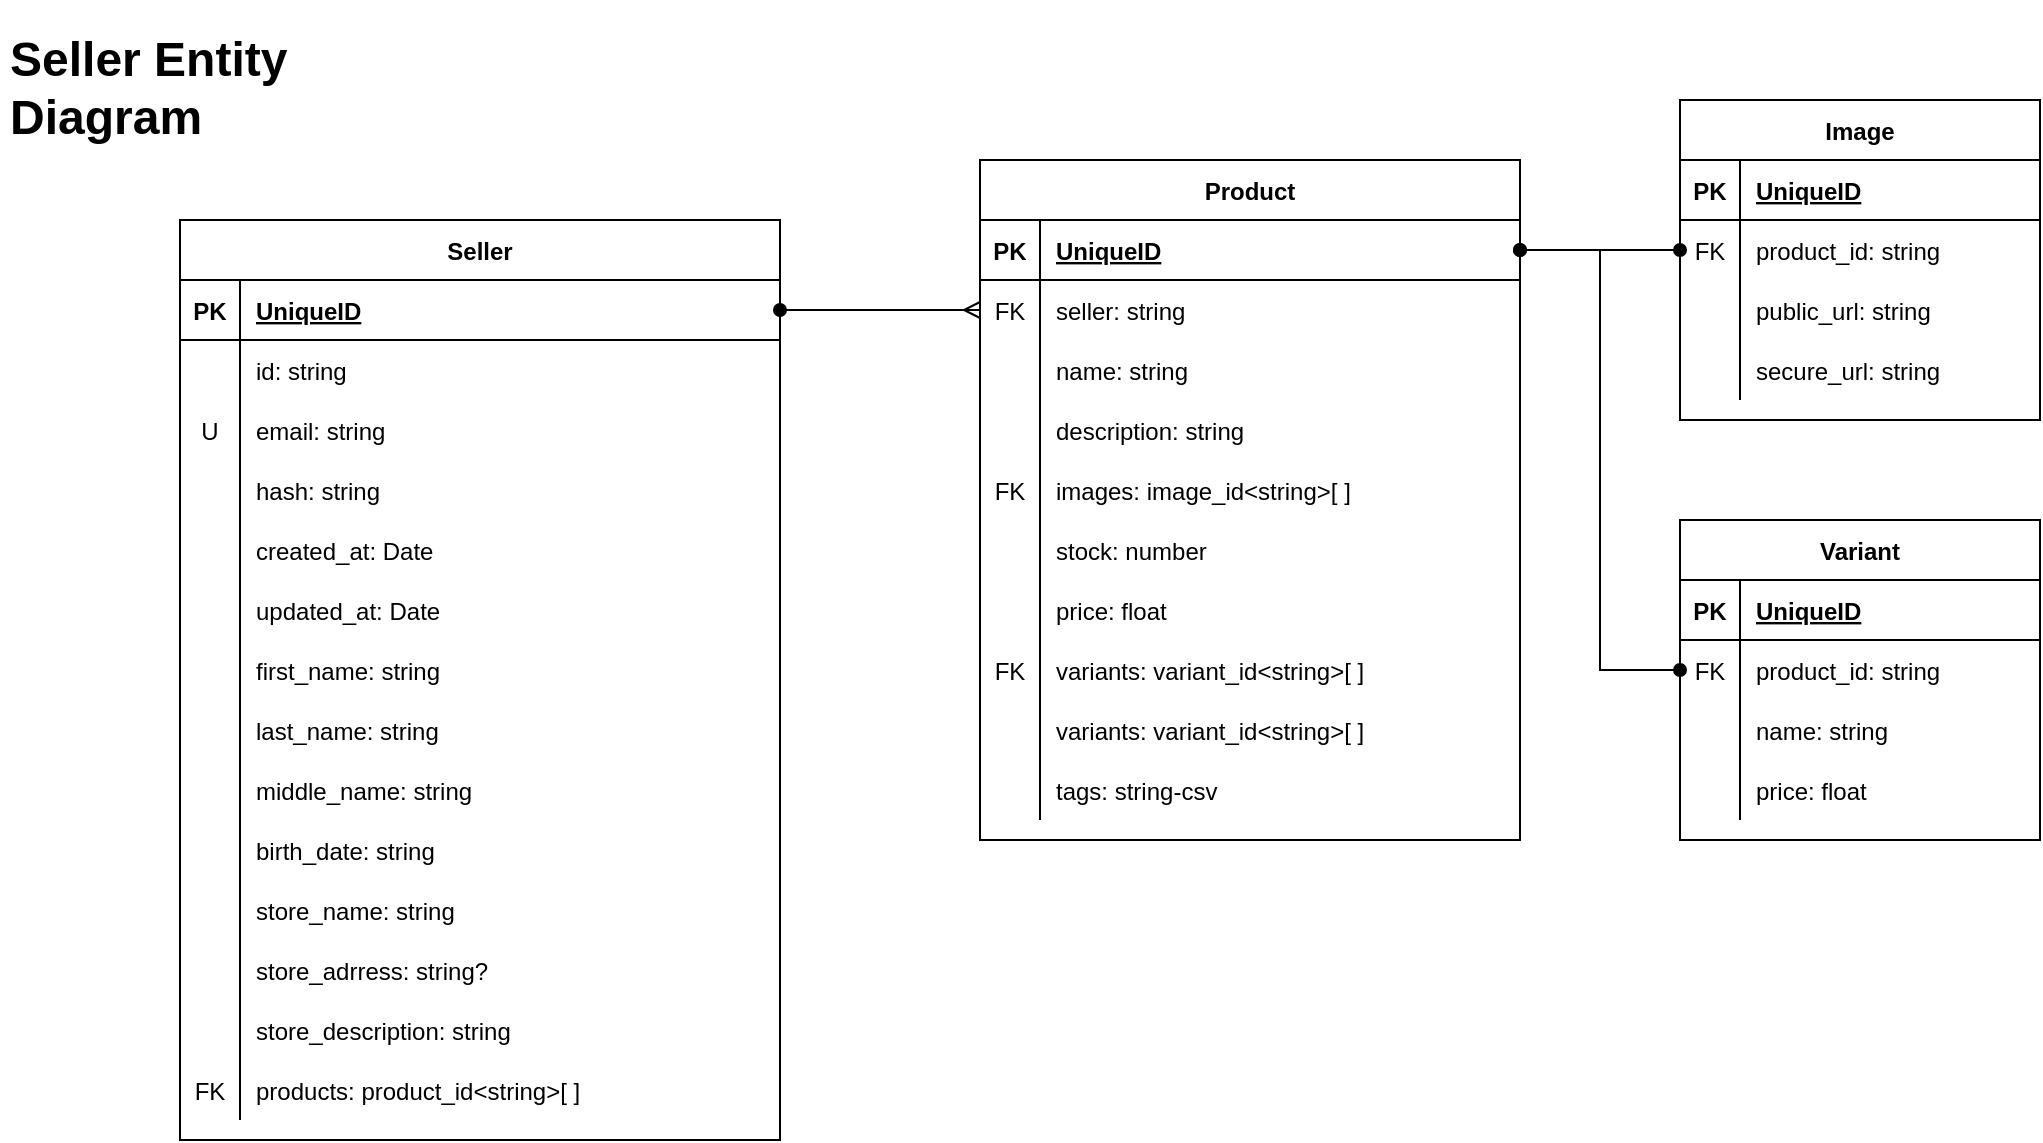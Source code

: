<mxfile version="13.9.9" type="device"><diagram id="R7ykj3yUJ0ThIy8fvdJi" name="Seller Entity"><mxGraphModel dx="1643" dy="999" grid="1" gridSize="10" guides="1" tooltips="1" connect="1" arrows="1" fold="1" page="1" pageScale="1" pageWidth="850" pageHeight="1100" math="0" shadow="0"><root><mxCell id="0"/><mxCell id="1" parent="0"/><mxCell id="FujSMJ6z1Tt_XsOwBK_u-1" value="&lt;h1&gt;Seller Entity Diagram&lt;/h1&gt;" style="text;html=1;strokeColor=none;fillColor=none;spacing=5;spacingTop=-20;whiteSpace=wrap;overflow=hidden;rounded=0;" vertex="1" parent="1"><mxGeometry x="30" y="30" width="190" height="120" as="geometry"/></mxCell><mxCell id="FujSMJ6z1Tt_XsOwBK_u-2" value="Seller" style="shape=table;startSize=30;container=1;collapsible=1;childLayout=tableLayout;fixedRows=1;rowLines=0;fontStyle=1;align=center;resizeLast=1;" vertex="1" parent="1"><mxGeometry x="120" y="130" width="300" height="460" as="geometry"/></mxCell><mxCell id="FujSMJ6z1Tt_XsOwBK_u-3" value="" style="shape=partialRectangle;collapsible=0;dropTarget=0;pointerEvents=0;fillColor=none;top=0;left=0;bottom=1;right=0;points=[[0,0.5],[1,0.5]];portConstraint=eastwest;" vertex="1" parent="FujSMJ6z1Tt_XsOwBK_u-2"><mxGeometry y="30" width="300" height="30" as="geometry"/></mxCell><mxCell id="FujSMJ6z1Tt_XsOwBK_u-4" value="PK" style="shape=partialRectangle;connectable=0;fillColor=none;top=0;left=0;bottom=0;right=0;fontStyle=1;overflow=hidden;" vertex="1" parent="FujSMJ6z1Tt_XsOwBK_u-3"><mxGeometry width="30" height="30" as="geometry"/></mxCell><mxCell id="FujSMJ6z1Tt_XsOwBK_u-5" value="UniqueID" style="shape=partialRectangle;connectable=0;fillColor=none;top=0;left=0;bottom=0;right=0;align=left;spacingLeft=6;fontStyle=5;overflow=hidden;" vertex="1" parent="FujSMJ6z1Tt_XsOwBK_u-3"><mxGeometry x="30" width="270" height="30" as="geometry"/></mxCell><mxCell id="FujSMJ6z1Tt_XsOwBK_u-6" value="" style="shape=partialRectangle;collapsible=0;dropTarget=0;pointerEvents=0;fillColor=none;top=0;left=0;bottom=0;right=0;points=[[0,0.5],[1,0.5]];portConstraint=eastwest;" vertex="1" parent="FujSMJ6z1Tt_XsOwBK_u-2"><mxGeometry y="60" width="300" height="30" as="geometry"/></mxCell><mxCell id="FujSMJ6z1Tt_XsOwBK_u-7" value="" style="shape=partialRectangle;connectable=0;fillColor=none;top=0;left=0;bottom=0;right=0;editable=1;overflow=hidden;" vertex="1" parent="FujSMJ6z1Tt_XsOwBK_u-6"><mxGeometry width="30" height="30" as="geometry"/></mxCell><mxCell id="FujSMJ6z1Tt_XsOwBK_u-8" value="id: string" style="shape=partialRectangle;connectable=0;fillColor=none;top=0;left=0;bottom=0;right=0;align=left;spacingLeft=6;overflow=hidden;" vertex="1" parent="FujSMJ6z1Tt_XsOwBK_u-6"><mxGeometry x="30" width="270" height="30" as="geometry"/></mxCell><mxCell id="FujSMJ6z1Tt_XsOwBK_u-9" value="" style="shape=partialRectangle;collapsible=0;dropTarget=0;pointerEvents=0;fillColor=none;top=0;left=0;bottom=0;right=0;points=[[0,0.5],[1,0.5]];portConstraint=eastwest;" vertex="1" parent="FujSMJ6z1Tt_XsOwBK_u-2"><mxGeometry y="90" width="300" height="30" as="geometry"/></mxCell><mxCell id="FujSMJ6z1Tt_XsOwBK_u-10" value="U" style="shape=partialRectangle;connectable=0;fillColor=none;top=0;left=0;bottom=0;right=0;editable=1;overflow=hidden;" vertex="1" parent="FujSMJ6z1Tt_XsOwBK_u-9"><mxGeometry width="30" height="30" as="geometry"/></mxCell><mxCell id="FujSMJ6z1Tt_XsOwBK_u-11" value="email: string" style="shape=partialRectangle;connectable=0;fillColor=none;top=0;left=0;bottom=0;right=0;align=left;spacingLeft=6;overflow=hidden;" vertex="1" parent="FujSMJ6z1Tt_XsOwBK_u-9"><mxGeometry x="30" width="270" height="30" as="geometry"/></mxCell><mxCell id="FujSMJ6z1Tt_XsOwBK_u-12" value="" style="shape=partialRectangle;collapsible=0;dropTarget=0;pointerEvents=0;fillColor=none;top=0;left=0;bottom=0;right=0;points=[[0,0.5],[1,0.5]];portConstraint=eastwest;" vertex="1" parent="FujSMJ6z1Tt_XsOwBK_u-2"><mxGeometry y="120" width="300" height="30" as="geometry"/></mxCell><mxCell id="FujSMJ6z1Tt_XsOwBK_u-13" value="" style="shape=partialRectangle;connectable=0;fillColor=none;top=0;left=0;bottom=0;right=0;editable=1;overflow=hidden;" vertex="1" parent="FujSMJ6z1Tt_XsOwBK_u-12"><mxGeometry width="30" height="30" as="geometry"/></mxCell><mxCell id="FujSMJ6z1Tt_XsOwBK_u-14" value="hash: string" style="shape=partialRectangle;connectable=0;fillColor=none;top=0;left=0;bottom=0;right=0;align=left;spacingLeft=6;overflow=hidden;" vertex="1" parent="FujSMJ6z1Tt_XsOwBK_u-12"><mxGeometry x="30" width="270" height="30" as="geometry"/></mxCell><mxCell id="FujSMJ6z1Tt_XsOwBK_u-15" value="" style="shape=partialRectangle;collapsible=0;dropTarget=0;pointerEvents=0;fillColor=none;top=0;left=0;bottom=0;right=0;points=[[0,0.5],[1,0.5]];portConstraint=eastwest;" vertex="1" parent="FujSMJ6z1Tt_XsOwBK_u-2"><mxGeometry y="150" width="300" height="30" as="geometry"/></mxCell><mxCell id="FujSMJ6z1Tt_XsOwBK_u-16" value="" style="shape=partialRectangle;connectable=0;fillColor=none;top=0;left=0;bottom=0;right=0;editable=1;overflow=hidden;" vertex="1" parent="FujSMJ6z1Tt_XsOwBK_u-15"><mxGeometry width="30" height="30" as="geometry"/></mxCell><mxCell id="FujSMJ6z1Tt_XsOwBK_u-17" value="created_at: Date" style="shape=partialRectangle;connectable=0;fillColor=none;top=0;left=0;bottom=0;right=0;align=left;spacingLeft=6;overflow=hidden;" vertex="1" parent="FujSMJ6z1Tt_XsOwBK_u-15"><mxGeometry x="30" width="270" height="30" as="geometry"/></mxCell><mxCell id="FujSMJ6z1Tt_XsOwBK_u-18" value="" style="shape=partialRectangle;collapsible=0;dropTarget=0;pointerEvents=0;fillColor=none;top=0;left=0;bottom=0;right=0;points=[[0,0.5],[1,0.5]];portConstraint=eastwest;" vertex="1" parent="FujSMJ6z1Tt_XsOwBK_u-2"><mxGeometry y="180" width="300" height="30" as="geometry"/></mxCell><mxCell id="FujSMJ6z1Tt_XsOwBK_u-19" value="" style="shape=partialRectangle;connectable=0;fillColor=none;top=0;left=0;bottom=0;right=0;editable=1;overflow=hidden;" vertex="1" parent="FujSMJ6z1Tt_XsOwBK_u-18"><mxGeometry width="30" height="30" as="geometry"/></mxCell><mxCell id="FujSMJ6z1Tt_XsOwBK_u-20" value="updated_at: Date" style="shape=partialRectangle;connectable=0;fillColor=none;top=0;left=0;bottom=0;right=0;align=left;spacingLeft=6;overflow=hidden;" vertex="1" parent="FujSMJ6z1Tt_XsOwBK_u-18"><mxGeometry x="30" width="270" height="30" as="geometry"/></mxCell><mxCell id="FujSMJ6z1Tt_XsOwBK_u-21" value="" style="shape=partialRectangle;collapsible=0;dropTarget=0;pointerEvents=0;fillColor=none;top=0;left=0;bottom=0;right=0;points=[[0,0.5],[1,0.5]];portConstraint=eastwest;" vertex="1" parent="FujSMJ6z1Tt_XsOwBK_u-2"><mxGeometry y="210" width="300" height="30" as="geometry"/></mxCell><mxCell id="FujSMJ6z1Tt_XsOwBK_u-22" value="" style="shape=partialRectangle;connectable=0;fillColor=none;top=0;left=0;bottom=0;right=0;editable=1;overflow=hidden;" vertex="1" parent="FujSMJ6z1Tt_XsOwBK_u-21"><mxGeometry width="30" height="30" as="geometry"/></mxCell><mxCell id="FujSMJ6z1Tt_XsOwBK_u-23" value="first_name: string" style="shape=partialRectangle;connectable=0;fillColor=none;top=0;left=0;bottom=0;right=0;align=left;spacingLeft=6;overflow=hidden;" vertex="1" parent="FujSMJ6z1Tt_XsOwBK_u-21"><mxGeometry x="30" width="270" height="30" as="geometry"/></mxCell><mxCell id="FujSMJ6z1Tt_XsOwBK_u-37" value="" style="shape=partialRectangle;collapsible=0;dropTarget=0;pointerEvents=0;fillColor=none;top=0;left=0;bottom=0;right=0;points=[[0,0.5],[1,0.5]];portConstraint=eastwest;" vertex="1" parent="FujSMJ6z1Tt_XsOwBK_u-2"><mxGeometry y="240" width="300" height="30" as="geometry"/></mxCell><mxCell id="FujSMJ6z1Tt_XsOwBK_u-38" value="" style="shape=partialRectangle;connectable=0;fillColor=none;top=0;left=0;bottom=0;right=0;editable=1;overflow=hidden;" vertex="1" parent="FujSMJ6z1Tt_XsOwBK_u-37"><mxGeometry width="30" height="30" as="geometry"/></mxCell><mxCell id="FujSMJ6z1Tt_XsOwBK_u-39" value="last_name: string" style="shape=partialRectangle;connectable=0;fillColor=none;top=0;left=0;bottom=0;right=0;align=left;spacingLeft=6;overflow=hidden;" vertex="1" parent="FujSMJ6z1Tt_XsOwBK_u-37"><mxGeometry x="30" width="270" height="30" as="geometry"/></mxCell><mxCell id="FujSMJ6z1Tt_XsOwBK_u-40" value="" style="shape=partialRectangle;collapsible=0;dropTarget=0;pointerEvents=0;fillColor=none;top=0;left=0;bottom=0;right=0;points=[[0,0.5],[1,0.5]];portConstraint=eastwest;" vertex="1" parent="FujSMJ6z1Tt_XsOwBK_u-2"><mxGeometry y="270" width="300" height="30" as="geometry"/></mxCell><mxCell id="FujSMJ6z1Tt_XsOwBK_u-41" value="" style="shape=partialRectangle;connectable=0;fillColor=none;top=0;left=0;bottom=0;right=0;editable=1;overflow=hidden;" vertex="1" parent="FujSMJ6z1Tt_XsOwBK_u-40"><mxGeometry width="30" height="30" as="geometry"/></mxCell><mxCell id="FujSMJ6z1Tt_XsOwBK_u-42" value="middle_name: string" style="shape=partialRectangle;connectable=0;fillColor=none;top=0;left=0;bottom=0;right=0;align=left;spacingLeft=6;overflow=hidden;" vertex="1" parent="FujSMJ6z1Tt_XsOwBK_u-40"><mxGeometry x="30" width="270" height="30" as="geometry"/></mxCell><mxCell id="FujSMJ6z1Tt_XsOwBK_u-43" value="" style="shape=partialRectangle;collapsible=0;dropTarget=0;pointerEvents=0;fillColor=none;top=0;left=0;bottom=0;right=0;points=[[0,0.5],[1,0.5]];portConstraint=eastwest;" vertex="1" parent="FujSMJ6z1Tt_XsOwBK_u-2"><mxGeometry y="300" width="300" height="30" as="geometry"/></mxCell><mxCell id="FujSMJ6z1Tt_XsOwBK_u-44" value="" style="shape=partialRectangle;connectable=0;fillColor=none;top=0;left=0;bottom=0;right=0;editable=1;overflow=hidden;" vertex="1" parent="FujSMJ6z1Tt_XsOwBK_u-43"><mxGeometry width="30" height="30" as="geometry"/></mxCell><mxCell id="FujSMJ6z1Tt_XsOwBK_u-45" value="birth_date: string" style="shape=partialRectangle;connectable=0;fillColor=none;top=0;left=0;bottom=0;right=0;align=left;spacingLeft=6;overflow=hidden;" vertex="1" parent="FujSMJ6z1Tt_XsOwBK_u-43"><mxGeometry x="30" width="270" height="30" as="geometry"/></mxCell><mxCell id="FujSMJ6z1Tt_XsOwBK_u-46" value="" style="shape=partialRectangle;collapsible=0;dropTarget=0;pointerEvents=0;fillColor=none;top=0;left=0;bottom=0;right=0;points=[[0,0.5],[1,0.5]];portConstraint=eastwest;" vertex="1" parent="FujSMJ6z1Tt_XsOwBK_u-2"><mxGeometry y="330" width="300" height="30" as="geometry"/></mxCell><mxCell id="FujSMJ6z1Tt_XsOwBK_u-47" value="" style="shape=partialRectangle;connectable=0;fillColor=none;top=0;left=0;bottom=0;right=0;editable=1;overflow=hidden;" vertex="1" parent="FujSMJ6z1Tt_XsOwBK_u-46"><mxGeometry width="30" height="30" as="geometry"/></mxCell><mxCell id="FujSMJ6z1Tt_XsOwBK_u-48" value="store_name: string" style="shape=partialRectangle;connectable=0;fillColor=none;top=0;left=0;bottom=0;right=0;align=left;spacingLeft=6;overflow=hidden;" vertex="1" parent="FujSMJ6z1Tt_XsOwBK_u-46"><mxGeometry x="30" width="270" height="30" as="geometry"/></mxCell><mxCell id="FujSMJ6z1Tt_XsOwBK_u-49" value="" style="shape=partialRectangle;collapsible=0;dropTarget=0;pointerEvents=0;fillColor=none;top=0;left=0;bottom=0;right=0;points=[[0,0.5],[1,0.5]];portConstraint=eastwest;" vertex="1" parent="FujSMJ6z1Tt_XsOwBK_u-2"><mxGeometry y="360" width="300" height="30" as="geometry"/></mxCell><mxCell id="FujSMJ6z1Tt_XsOwBK_u-50" value="" style="shape=partialRectangle;connectable=0;fillColor=none;top=0;left=0;bottom=0;right=0;editable=1;overflow=hidden;" vertex="1" parent="FujSMJ6z1Tt_XsOwBK_u-49"><mxGeometry width="30" height="30" as="geometry"/></mxCell><mxCell id="FujSMJ6z1Tt_XsOwBK_u-51" value="store_adrress: string?" style="shape=partialRectangle;connectable=0;fillColor=none;top=0;left=0;bottom=0;right=0;align=left;spacingLeft=6;overflow=hidden;" vertex="1" parent="FujSMJ6z1Tt_XsOwBK_u-49"><mxGeometry x="30" width="270" height="30" as="geometry"/></mxCell><mxCell id="FujSMJ6z1Tt_XsOwBK_u-52" value="" style="shape=partialRectangle;collapsible=0;dropTarget=0;pointerEvents=0;fillColor=none;top=0;left=0;bottom=0;right=0;points=[[0,0.5],[1,0.5]];portConstraint=eastwest;" vertex="1" parent="FujSMJ6z1Tt_XsOwBK_u-2"><mxGeometry y="390" width="300" height="30" as="geometry"/></mxCell><mxCell id="FujSMJ6z1Tt_XsOwBK_u-53" value="" style="shape=partialRectangle;connectable=0;fillColor=none;top=0;left=0;bottom=0;right=0;editable=1;overflow=hidden;" vertex="1" parent="FujSMJ6z1Tt_XsOwBK_u-52"><mxGeometry width="30" height="30" as="geometry"/></mxCell><mxCell id="FujSMJ6z1Tt_XsOwBK_u-54" value="store_description: string" style="shape=partialRectangle;connectable=0;fillColor=none;top=0;left=0;bottom=0;right=0;align=left;spacingLeft=6;overflow=hidden;" vertex="1" parent="FujSMJ6z1Tt_XsOwBK_u-52"><mxGeometry x="30" width="270" height="30" as="geometry"/></mxCell><mxCell id="FujSMJ6z1Tt_XsOwBK_u-55" value="" style="shape=partialRectangle;collapsible=0;dropTarget=0;pointerEvents=0;fillColor=none;top=0;left=0;bottom=0;right=0;points=[[0,0.5],[1,0.5]];portConstraint=eastwest;" vertex="1" parent="FujSMJ6z1Tt_XsOwBK_u-2"><mxGeometry y="420" width="300" height="30" as="geometry"/></mxCell><mxCell id="FujSMJ6z1Tt_XsOwBK_u-56" value="FK" style="shape=partialRectangle;connectable=0;fillColor=none;top=0;left=0;bottom=0;right=0;editable=1;overflow=hidden;" vertex="1" parent="FujSMJ6z1Tt_XsOwBK_u-55"><mxGeometry width="30" height="30" as="geometry"/></mxCell><mxCell id="FujSMJ6z1Tt_XsOwBK_u-57" value="products: product_id&lt;string&gt;[ ]" style="shape=partialRectangle;connectable=0;fillColor=none;top=0;left=0;bottom=0;right=0;align=left;spacingLeft=6;overflow=hidden;" vertex="1" parent="FujSMJ6z1Tt_XsOwBK_u-55"><mxGeometry x="30" width="270" height="30" as="geometry"/></mxCell><mxCell id="FujSMJ6z1Tt_XsOwBK_u-58" value="Product" style="shape=table;startSize=30;container=1;collapsible=1;childLayout=tableLayout;fixedRows=1;rowLines=0;fontStyle=1;align=center;resizeLast=1;" vertex="1" parent="1"><mxGeometry x="520" y="100" width="270" height="340" as="geometry"/></mxCell><mxCell id="FujSMJ6z1Tt_XsOwBK_u-59" value="" style="shape=partialRectangle;collapsible=0;dropTarget=0;pointerEvents=0;fillColor=none;top=0;left=0;bottom=1;right=0;points=[[0,0.5],[1,0.5]];portConstraint=eastwest;" vertex="1" parent="FujSMJ6z1Tt_XsOwBK_u-58"><mxGeometry y="30" width="270" height="30" as="geometry"/></mxCell><mxCell id="FujSMJ6z1Tt_XsOwBK_u-60" value="PK" style="shape=partialRectangle;connectable=0;fillColor=none;top=0;left=0;bottom=0;right=0;fontStyle=1;overflow=hidden;" vertex="1" parent="FujSMJ6z1Tt_XsOwBK_u-59"><mxGeometry width="30" height="30" as="geometry"/></mxCell><mxCell id="FujSMJ6z1Tt_XsOwBK_u-61" value="UniqueID" style="shape=partialRectangle;connectable=0;fillColor=none;top=0;left=0;bottom=0;right=0;align=left;spacingLeft=6;fontStyle=5;overflow=hidden;" vertex="1" parent="FujSMJ6z1Tt_XsOwBK_u-59"><mxGeometry x="30" width="240" height="30" as="geometry"/></mxCell><mxCell id="FujSMJ6z1Tt_XsOwBK_u-62" value="" style="shape=partialRectangle;collapsible=0;dropTarget=0;pointerEvents=0;fillColor=none;top=0;left=0;bottom=0;right=0;points=[[0,0.5],[1,0.5]];portConstraint=eastwest;" vertex="1" parent="FujSMJ6z1Tt_XsOwBK_u-58"><mxGeometry y="60" width="270" height="30" as="geometry"/></mxCell><mxCell id="FujSMJ6z1Tt_XsOwBK_u-63" value="FK" style="shape=partialRectangle;connectable=0;fillColor=none;top=0;left=0;bottom=0;right=0;editable=1;overflow=hidden;" vertex="1" parent="FujSMJ6z1Tt_XsOwBK_u-62"><mxGeometry width="30" height="30" as="geometry"/></mxCell><mxCell id="FujSMJ6z1Tt_XsOwBK_u-64" value="seller: string" style="shape=partialRectangle;connectable=0;fillColor=none;top=0;left=0;bottom=0;right=0;align=left;spacingLeft=6;overflow=hidden;" vertex="1" parent="FujSMJ6z1Tt_XsOwBK_u-62"><mxGeometry x="30" width="240" height="30" as="geometry"/></mxCell><mxCell id="FujSMJ6z1Tt_XsOwBK_u-65" value="" style="shape=partialRectangle;collapsible=0;dropTarget=0;pointerEvents=0;fillColor=none;top=0;left=0;bottom=0;right=0;points=[[0,0.5],[1,0.5]];portConstraint=eastwest;" vertex="1" parent="FujSMJ6z1Tt_XsOwBK_u-58"><mxGeometry y="90" width="270" height="30" as="geometry"/></mxCell><mxCell id="FujSMJ6z1Tt_XsOwBK_u-66" value="" style="shape=partialRectangle;connectable=0;fillColor=none;top=0;left=0;bottom=0;right=0;editable=1;overflow=hidden;" vertex="1" parent="FujSMJ6z1Tt_XsOwBK_u-65"><mxGeometry width="30" height="30" as="geometry"/></mxCell><mxCell id="FujSMJ6z1Tt_XsOwBK_u-67" value="name: string" style="shape=partialRectangle;connectable=0;fillColor=none;top=0;left=0;bottom=0;right=0;align=left;spacingLeft=6;overflow=hidden;" vertex="1" parent="FujSMJ6z1Tt_XsOwBK_u-65"><mxGeometry x="30" width="240" height="30" as="geometry"/></mxCell><mxCell id="FujSMJ6z1Tt_XsOwBK_u-68" value="" style="shape=partialRectangle;collapsible=0;dropTarget=0;pointerEvents=0;fillColor=none;top=0;left=0;bottom=0;right=0;points=[[0,0.5],[1,0.5]];portConstraint=eastwest;" vertex="1" parent="FujSMJ6z1Tt_XsOwBK_u-58"><mxGeometry y="120" width="270" height="30" as="geometry"/></mxCell><mxCell id="FujSMJ6z1Tt_XsOwBK_u-69" value="" style="shape=partialRectangle;connectable=0;fillColor=none;top=0;left=0;bottom=0;right=0;editable=1;overflow=hidden;" vertex="1" parent="FujSMJ6z1Tt_XsOwBK_u-68"><mxGeometry width="30" height="30" as="geometry"/></mxCell><mxCell id="FujSMJ6z1Tt_XsOwBK_u-70" value="description: string" style="shape=partialRectangle;connectable=0;fillColor=none;top=0;left=0;bottom=0;right=0;align=left;spacingLeft=6;overflow=hidden;" vertex="1" parent="FujSMJ6z1Tt_XsOwBK_u-68"><mxGeometry x="30" width="240" height="30" as="geometry"/></mxCell><mxCell id="FujSMJ6z1Tt_XsOwBK_u-72" value="" style="shape=partialRectangle;collapsible=0;dropTarget=0;pointerEvents=0;fillColor=none;top=0;left=0;bottom=0;right=0;points=[[0,0.5],[1,0.5]];portConstraint=eastwest;" vertex="1" parent="FujSMJ6z1Tt_XsOwBK_u-58"><mxGeometry y="150" width="270" height="30" as="geometry"/></mxCell><mxCell id="FujSMJ6z1Tt_XsOwBK_u-73" value="FK" style="shape=partialRectangle;connectable=0;fillColor=none;top=0;left=0;bottom=0;right=0;editable=1;overflow=hidden;" vertex="1" parent="FujSMJ6z1Tt_XsOwBK_u-72"><mxGeometry width="30" height="30" as="geometry"/></mxCell><mxCell id="FujSMJ6z1Tt_XsOwBK_u-74" value="images: image_id&lt;string&gt;[ ]" style="shape=partialRectangle;connectable=0;fillColor=none;top=0;left=0;bottom=0;right=0;align=left;spacingLeft=6;overflow=hidden;" vertex="1" parent="FujSMJ6z1Tt_XsOwBK_u-72"><mxGeometry x="30" width="240" height="30" as="geometry"/></mxCell><mxCell id="FujSMJ6z1Tt_XsOwBK_u-75" value="" style="shape=partialRectangle;collapsible=0;dropTarget=0;pointerEvents=0;fillColor=none;top=0;left=0;bottom=0;right=0;points=[[0,0.5],[1,0.5]];portConstraint=eastwest;" vertex="1" parent="FujSMJ6z1Tt_XsOwBK_u-58"><mxGeometry y="180" width="270" height="30" as="geometry"/></mxCell><mxCell id="FujSMJ6z1Tt_XsOwBK_u-76" value="" style="shape=partialRectangle;connectable=0;fillColor=none;top=0;left=0;bottom=0;right=0;editable=1;overflow=hidden;" vertex="1" parent="FujSMJ6z1Tt_XsOwBK_u-75"><mxGeometry width="30" height="30" as="geometry"/></mxCell><mxCell id="FujSMJ6z1Tt_XsOwBK_u-77" value="stock: number" style="shape=partialRectangle;connectable=0;fillColor=none;top=0;left=0;bottom=0;right=0;align=left;spacingLeft=6;overflow=hidden;" vertex="1" parent="FujSMJ6z1Tt_XsOwBK_u-75"><mxGeometry x="30" width="240" height="30" as="geometry"/></mxCell><mxCell id="FujSMJ6z1Tt_XsOwBK_u-78" value="" style="shape=partialRectangle;collapsible=0;dropTarget=0;pointerEvents=0;fillColor=none;top=0;left=0;bottom=0;right=0;points=[[0,0.5],[1,0.5]];portConstraint=eastwest;" vertex="1" parent="FujSMJ6z1Tt_XsOwBK_u-58"><mxGeometry y="210" width="270" height="30" as="geometry"/></mxCell><mxCell id="FujSMJ6z1Tt_XsOwBK_u-79" value="" style="shape=partialRectangle;connectable=0;fillColor=none;top=0;left=0;bottom=0;right=0;editable=1;overflow=hidden;" vertex="1" parent="FujSMJ6z1Tt_XsOwBK_u-78"><mxGeometry width="30" height="30" as="geometry"/></mxCell><mxCell id="FujSMJ6z1Tt_XsOwBK_u-80" value="price: float" style="shape=partialRectangle;connectable=0;fillColor=none;top=0;left=0;bottom=0;right=0;align=left;spacingLeft=6;overflow=hidden;" vertex="1" parent="FujSMJ6z1Tt_XsOwBK_u-78"><mxGeometry x="30" width="240" height="30" as="geometry"/></mxCell><mxCell id="FujSMJ6z1Tt_XsOwBK_u-87" value="" style="shape=partialRectangle;collapsible=0;dropTarget=0;pointerEvents=0;fillColor=none;top=0;left=0;bottom=0;right=0;points=[[0,0.5],[1,0.5]];portConstraint=eastwest;" vertex="1" parent="FujSMJ6z1Tt_XsOwBK_u-58"><mxGeometry y="240" width="270" height="30" as="geometry"/></mxCell><mxCell id="FujSMJ6z1Tt_XsOwBK_u-88" value="FK" style="shape=partialRectangle;connectable=0;fillColor=none;top=0;left=0;bottom=0;right=0;editable=1;overflow=hidden;" vertex="1" parent="FujSMJ6z1Tt_XsOwBK_u-87"><mxGeometry width="30" height="30" as="geometry"/></mxCell><mxCell id="FujSMJ6z1Tt_XsOwBK_u-89" value="variants: variant_id&lt;string&gt;[ ]" style="shape=partialRectangle;connectable=0;fillColor=none;top=0;left=0;bottom=0;right=0;align=left;spacingLeft=6;overflow=hidden;" vertex="1" parent="FujSMJ6z1Tt_XsOwBK_u-87"><mxGeometry x="30" width="240" height="30" as="geometry"/></mxCell><mxCell id="FujSMJ6z1Tt_XsOwBK_u-90" value="" style="shape=partialRectangle;collapsible=0;dropTarget=0;pointerEvents=0;fillColor=none;top=0;left=0;bottom=0;right=0;points=[[0,0.5],[1,0.5]];portConstraint=eastwest;" vertex="1" parent="FujSMJ6z1Tt_XsOwBK_u-58"><mxGeometry y="270" width="270" height="30" as="geometry"/></mxCell><mxCell id="FujSMJ6z1Tt_XsOwBK_u-91" value="" style="shape=partialRectangle;connectable=0;fillColor=none;top=0;left=0;bottom=0;right=0;editable=1;overflow=hidden;" vertex="1" parent="FujSMJ6z1Tt_XsOwBK_u-90"><mxGeometry width="30" height="30" as="geometry"/></mxCell><mxCell id="FujSMJ6z1Tt_XsOwBK_u-92" value="variants: variant_id&lt;string&gt;[ ]" style="shape=partialRectangle;connectable=0;fillColor=none;top=0;left=0;bottom=0;right=0;align=left;spacingLeft=6;overflow=hidden;" vertex="1" parent="FujSMJ6z1Tt_XsOwBK_u-90"><mxGeometry x="30" width="240" height="30" as="geometry"/></mxCell><mxCell id="FujSMJ6z1Tt_XsOwBK_u-93" value="" style="shape=partialRectangle;collapsible=0;dropTarget=0;pointerEvents=0;fillColor=none;top=0;left=0;bottom=0;right=0;points=[[0,0.5],[1,0.5]];portConstraint=eastwest;" vertex="1" parent="FujSMJ6z1Tt_XsOwBK_u-58"><mxGeometry y="300" width="270" height="30" as="geometry"/></mxCell><mxCell id="FujSMJ6z1Tt_XsOwBK_u-94" value="" style="shape=partialRectangle;connectable=0;fillColor=none;top=0;left=0;bottom=0;right=0;editable=1;overflow=hidden;" vertex="1" parent="FujSMJ6z1Tt_XsOwBK_u-93"><mxGeometry width="30" height="30" as="geometry"/></mxCell><mxCell id="FujSMJ6z1Tt_XsOwBK_u-95" value="tags: string-csv" style="shape=partialRectangle;connectable=0;fillColor=none;top=0;left=0;bottom=0;right=0;align=left;spacingLeft=6;overflow=hidden;" vertex="1" parent="FujSMJ6z1Tt_XsOwBK_u-93"><mxGeometry x="30" width="240" height="30" as="geometry"/></mxCell><mxCell id="FujSMJ6z1Tt_XsOwBK_u-96" style="edgeStyle=orthogonalEdgeStyle;rounded=0;orthogonalLoop=1;jettySize=auto;html=1;exitX=0;exitY=0.5;exitDx=0;exitDy=0;entryX=1;entryY=0.5;entryDx=0;entryDy=0;startArrow=ERmany;startFill=0;endArrow=oval;endFill=1;" edge="1" parent="1" source="FujSMJ6z1Tt_XsOwBK_u-62" target="FujSMJ6z1Tt_XsOwBK_u-3"><mxGeometry relative="1" as="geometry"/></mxCell><mxCell id="FujSMJ6z1Tt_XsOwBK_u-97" value="Image" style="shape=table;startSize=30;container=1;collapsible=1;childLayout=tableLayout;fixedRows=1;rowLines=0;fontStyle=1;align=center;resizeLast=1;" vertex="1" parent="1"><mxGeometry x="870" y="70" width="180" height="160" as="geometry"/></mxCell><mxCell id="FujSMJ6z1Tt_XsOwBK_u-98" value="" style="shape=partialRectangle;collapsible=0;dropTarget=0;pointerEvents=0;fillColor=none;top=0;left=0;bottom=1;right=0;points=[[0,0.5],[1,0.5]];portConstraint=eastwest;" vertex="1" parent="FujSMJ6z1Tt_XsOwBK_u-97"><mxGeometry y="30" width="180" height="30" as="geometry"/></mxCell><mxCell id="FujSMJ6z1Tt_XsOwBK_u-99" value="PK" style="shape=partialRectangle;connectable=0;fillColor=none;top=0;left=0;bottom=0;right=0;fontStyle=1;overflow=hidden;" vertex="1" parent="FujSMJ6z1Tt_XsOwBK_u-98"><mxGeometry width="30" height="30" as="geometry"/></mxCell><mxCell id="FujSMJ6z1Tt_XsOwBK_u-100" value="UniqueID" style="shape=partialRectangle;connectable=0;fillColor=none;top=0;left=0;bottom=0;right=0;align=left;spacingLeft=6;fontStyle=5;overflow=hidden;" vertex="1" parent="FujSMJ6z1Tt_XsOwBK_u-98"><mxGeometry x="30" width="150" height="30" as="geometry"/></mxCell><mxCell id="FujSMJ6z1Tt_XsOwBK_u-101" value="" style="shape=partialRectangle;collapsible=0;dropTarget=0;pointerEvents=0;fillColor=none;top=0;left=0;bottom=0;right=0;points=[[0,0.5],[1,0.5]];portConstraint=eastwest;" vertex="1" parent="FujSMJ6z1Tt_XsOwBK_u-97"><mxGeometry y="60" width="180" height="30" as="geometry"/></mxCell><mxCell id="FujSMJ6z1Tt_XsOwBK_u-102" value="FK" style="shape=partialRectangle;connectable=0;fillColor=none;top=0;left=0;bottom=0;right=0;editable=1;overflow=hidden;" vertex="1" parent="FujSMJ6z1Tt_XsOwBK_u-101"><mxGeometry width="30" height="30" as="geometry"/></mxCell><mxCell id="FujSMJ6z1Tt_XsOwBK_u-103" value="product_id: string" style="shape=partialRectangle;connectable=0;fillColor=none;top=0;left=0;bottom=0;right=0;align=left;spacingLeft=6;overflow=hidden;" vertex="1" parent="FujSMJ6z1Tt_XsOwBK_u-101"><mxGeometry x="30" width="150" height="30" as="geometry"/></mxCell><mxCell id="FujSMJ6z1Tt_XsOwBK_u-104" value="" style="shape=partialRectangle;collapsible=0;dropTarget=0;pointerEvents=0;fillColor=none;top=0;left=0;bottom=0;right=0;points=[[0,0.5],[1,0.5]];portConstraint=eastwest;" vertex="1" parent="FujSMJ6z1Tt_XsOwBK_u-97"><mxGeometry y="90" width="180" height="30" as="geometry"/></mxCell><mxCell id="FujSMJ6z1Tt_XsOwBK_u-105" value="" style="shape=partialRectangle;connectable=0;fillColor=none;top=0;left=0;bottom=0;right=0;editable=1;overflow=hidden;" vertex="1" parent="FujSMJ6z1Tt_XsOwBK_u-104"><mxGeometry width="30" height="30" as="geometry"/></mxCell><mxCell id="FujSMJ6z1Tt_XsOwBK_u-106" value="public_url: string" style="shape=partialRectangle;connectable=0;fillColor=none;top=0;left=0;bottom=0;right=0;align=left;spacingLeft=6;overflow=hidden;" vertex="1" parent="FujSMJ6z1Tt_XsOwBK_u-104"><mxGeometry x="30" width="150" height="30" as="geometry"/></mxCell><mxCell id="FujSMJ6z1Tt_XsOwBK_u-107" value="" style="shape=partialRectangle;collapsible=0;dropTarget=0;pointerEvents=0;fillColor=none;top=0;left=0;bottom=0;right=0;points=[[0,0.5],[1,0.5]];portConstraint=eastwest;" vertex="1" parent="FujSMJ6z1Tt_XsOwBK_u-97"><mxGeometry y="120" width="180" height="30" as="geometry"/></mxCell><mxCell id="FujSMJ6z1Tt_XsOwBK_u-108" value="" style="shape=partialRectangle;connectable=0;fillColor=none;top=0;left=0;bottom=0;right=0;editable=1;overflow=hidden;" vertex="1" parent="FujSMJ6z1Tt_XsOwBK_u-107"><mxGeometry width="30" height="30" as="geometry"/></mxCell><mxCell id="FujSMJ6z1Tt_XsOwBK_u-109" value="secure_url: string" style="shape=partialRectangle;connectable=0;fillColor=none;top=0;left=0;bottom=0;right=0;align=left;spacingLeft=6;overflow=hidden;" vertex="1" parent="FujSMJ6z1Tt_XsOwBK_u-107"><mxGeometry x="30" width="150" height="30" as="geometry"/></mxCell><mxCell id="FujSMJ6z1Tt_XsOwBK_u-110" style="edgeStyle=orthogonalEdgeStyle;rounded=0;orthogonalLoop=1;jettySize=auto;html=1;exitX=0;exitY=0.5;exitDx=0;exitDy=0;entryX=1;entryY=0.5;entryDx=0;entryDy=0;startArrow=oval;startFill=1;endArrow=oval;endFill=1;" edge="1" parent="1" source="FujSMJ6z1Tt_XsOwBK_u-101" target="FujSMJ6z1Tt_XsOwBK_u-59"><mxGeometry relative="1" as="geometry"/></mxCell><mxCell id="FujSMJ6z1Tt_XsOwBK_u-111" value="Variant" style="shape=table;startSize=30;container=1;collapsible=1;childLayout=tableLayout;fixedRows=1;rowLines=0;fontStyle=1;align=center;resizeLast=1;" vertex="1" parent="1"><mxGeometry x="870" y="280" width="180" height="160" as="geometry"/></mxCell><mxCell id="FujSMJ6z1Tt_XsOwBK_u-112" value="" style="shape=partialRectangle;collapsible=0;dropTarget=0;pointerEvents=0;fillColor=none;top=0;left=0;bottom=1;right=0;points=[[0,0.5],[1,0.5]];portConstraint=eastwest;" vertex="1" parent="FujSMJ6z1Tt_XsOwBK_u-111"><mxGeometry y="30" width="180" height="30" as="geometry"/></mxCell><mxCell id="FujSMJ6z1Tt_XsOwBK_u-113" value="PK" style="shape=partialRectangle;connectable=0;fillColor=none;top=0;left=0;bottom=0;right=0;fontStyle=1;overflow=hidden;" vertex="1" parent="FujSMJ6z1Tt_XsOwBK_u-112"><mxGeometry width="30" height="30" as="geometry"/></mxCell><mxCell id="FujSMJ6z1Tt_XsOwBK_u-114" value="UniqueID" style="shape=partialRectangle;connectable=0;fillColor=none;top=0;left=0;bottom=0;right=0;align=left;spacingLeft=6;fontStyle=5;overflow=hidden;" vertex="1" parent="FujSMJ6z1Tt_XsOwBK_u-112"><mxGeometry x="30" width="150" height="30" as="geometry"/></mxCell><mxCell id="FujSMJ6z1Tt_XsOwBK_u-115" value="" style="shape=partialRectangle;collapsible=0;dropTarget=0;pointerEvents=0;fillColor=none;top=0;left=0;bottom=0;right=0;points=[[0,0.5],[1,0.5]];portConstraint=eastwest;" vertex="1" parent="FujSMJ6z1Tt_XsOwBK_u-111"><mxGeometry y="60" width="180" height="30" as="geometry"/></mxCell><mxCell id="FujSMJ6z1Tt_XsOwBK_u-116" value="FK" style="shape=partialRectangle;connectable=0;fillColor=none;top=0;left=0;bottom=0;right=0;editable=1;overflow=hidden;" vertex="1" parent="FujSMJ6z1Tt_XsOwBK_u-115"><mxGeometry width="30" height="30" as="geometry"/></mxCell><mxCell id="FujSMJ6z1Tt_XsOwBK_u-117" value="product_id: string" style="shape=partialRectangle;connectable=0;fillColor=none;top=0;left=0;bottom=0;right=0;align=left;spacingLeft=6;overflow=hidden;" vertex="1" parent="FujSMJ6z1Tt_XsOwBK_u-115"><mxGeometry x="30" width="150" height="30" as="geometry"/></mxCell><mxCell id="FujSMJ6z1Tt_XsOwBK_u-118" value="" style="shape=partialRectangle;collapsible=0;dropTarget=0;pointerEvents=0;fillColor=none;top=0;left=0;bottom=0;right=0;points=[[0,0.5],[1,0.5]];portConstraint=eastwest;" vertex="1" parent="FujSMJ6z1Tt_XsOwBK_u-111"><mxGeometry y="90" width="180" height="30" as="geometry"/></mxCell><mxCell id="FujSMJ6z1Tt_XsOwBK_u-119" value="" style="shape=partialRectangle;connectable=0;fillColor=none;top=0;left=0;bottom=0;right=0;editable=1;overflow=hidden;" vertex="1" parent="FujSMJ6z1Tt_XsOwBK_u-118"><mxGeometry width="30" height="30" as="geometry"/></mxCell><mxCell id="FujSMJ6z1Tt_XsOwBK_u-120" value="name: string" style="shape=partialRectangle;connectable=0;fillColor=none;top=0;left=0;bottom=0;right=0;align=left;spacingLeft=6;overflow=hidden;" vertex="1" parent="FujSMJ6z1Tt_XsOwBK_u-118"><mxGeometry x="30" width="150" height="30" as="geometry"/></mxCell><mxCell id="FujSMJ6z1Tt_XsOwBK_u-121" value="" style="shape=partialRectangle;collapsible=0;dropTarget=0;pointerEvents=0;fillColor=none;top=0;left=0;bottom=0;right=0;points=[[0,0.5],[1,0.5]];portConstraint=eastwest;" vertex="1" parent="FujSMJ6z1Tt_XsOwBK_u-111"><mxGeometry y="120" width="180" height="30" as="geometry"/></mxCell><mxCell id="FujSMJ6z1Tt_XsOwBK_u-122" value="" style="shape=partialRectangle;connectable=0;fillColor=none;top=0;left=0;bottom=0;right=0;editable=1;overflow=hidden;" vertex="1" parent="FujSMJ6z1Tt_XsOwBK_u-121"><mxGeometry width="30" height="30" as="geometry"/></mxCell><mxCell id="FujSMJ6z1Tt_XsOwBK_u-123" value="price: float" style="shape=partialRectangle;connectable=0;fillColor=none;top=0;left=0;bottom=0;right=0;align=left;spacingLeft=6;overflow=hidden;" vertex="1" parent="FujSMJ6z1Tt_XsOwBK_u-121"><mxGeometry x="30" width="150" height="30" as="geometry"/></mxCell><mxCell id="FujSMJ6z1Tt_XsOwBK_u-125" style="edgeStyle=orthogonalEdgeStyle;rounded=0;orthogonalLoop=1;jettySize=auto;html=1;exitX=0;exitY=0.5;exitDx=0;exitDy=0;entryX=1;entryY=0.5;entryDx=0;entryDy=0;startArrow=oval;startFill=1;endArrow=oval;endFill=1;" edge="1" parent="1" source="FujSMJ6z1Tt_XsOwBK_u-115" target="FujSMJ6z1Tt_XsOwBK_u-59"><mxGeometry relative="1" as="geometry"/></mxCell></root></mxGraphModel></diagram></mxfile>